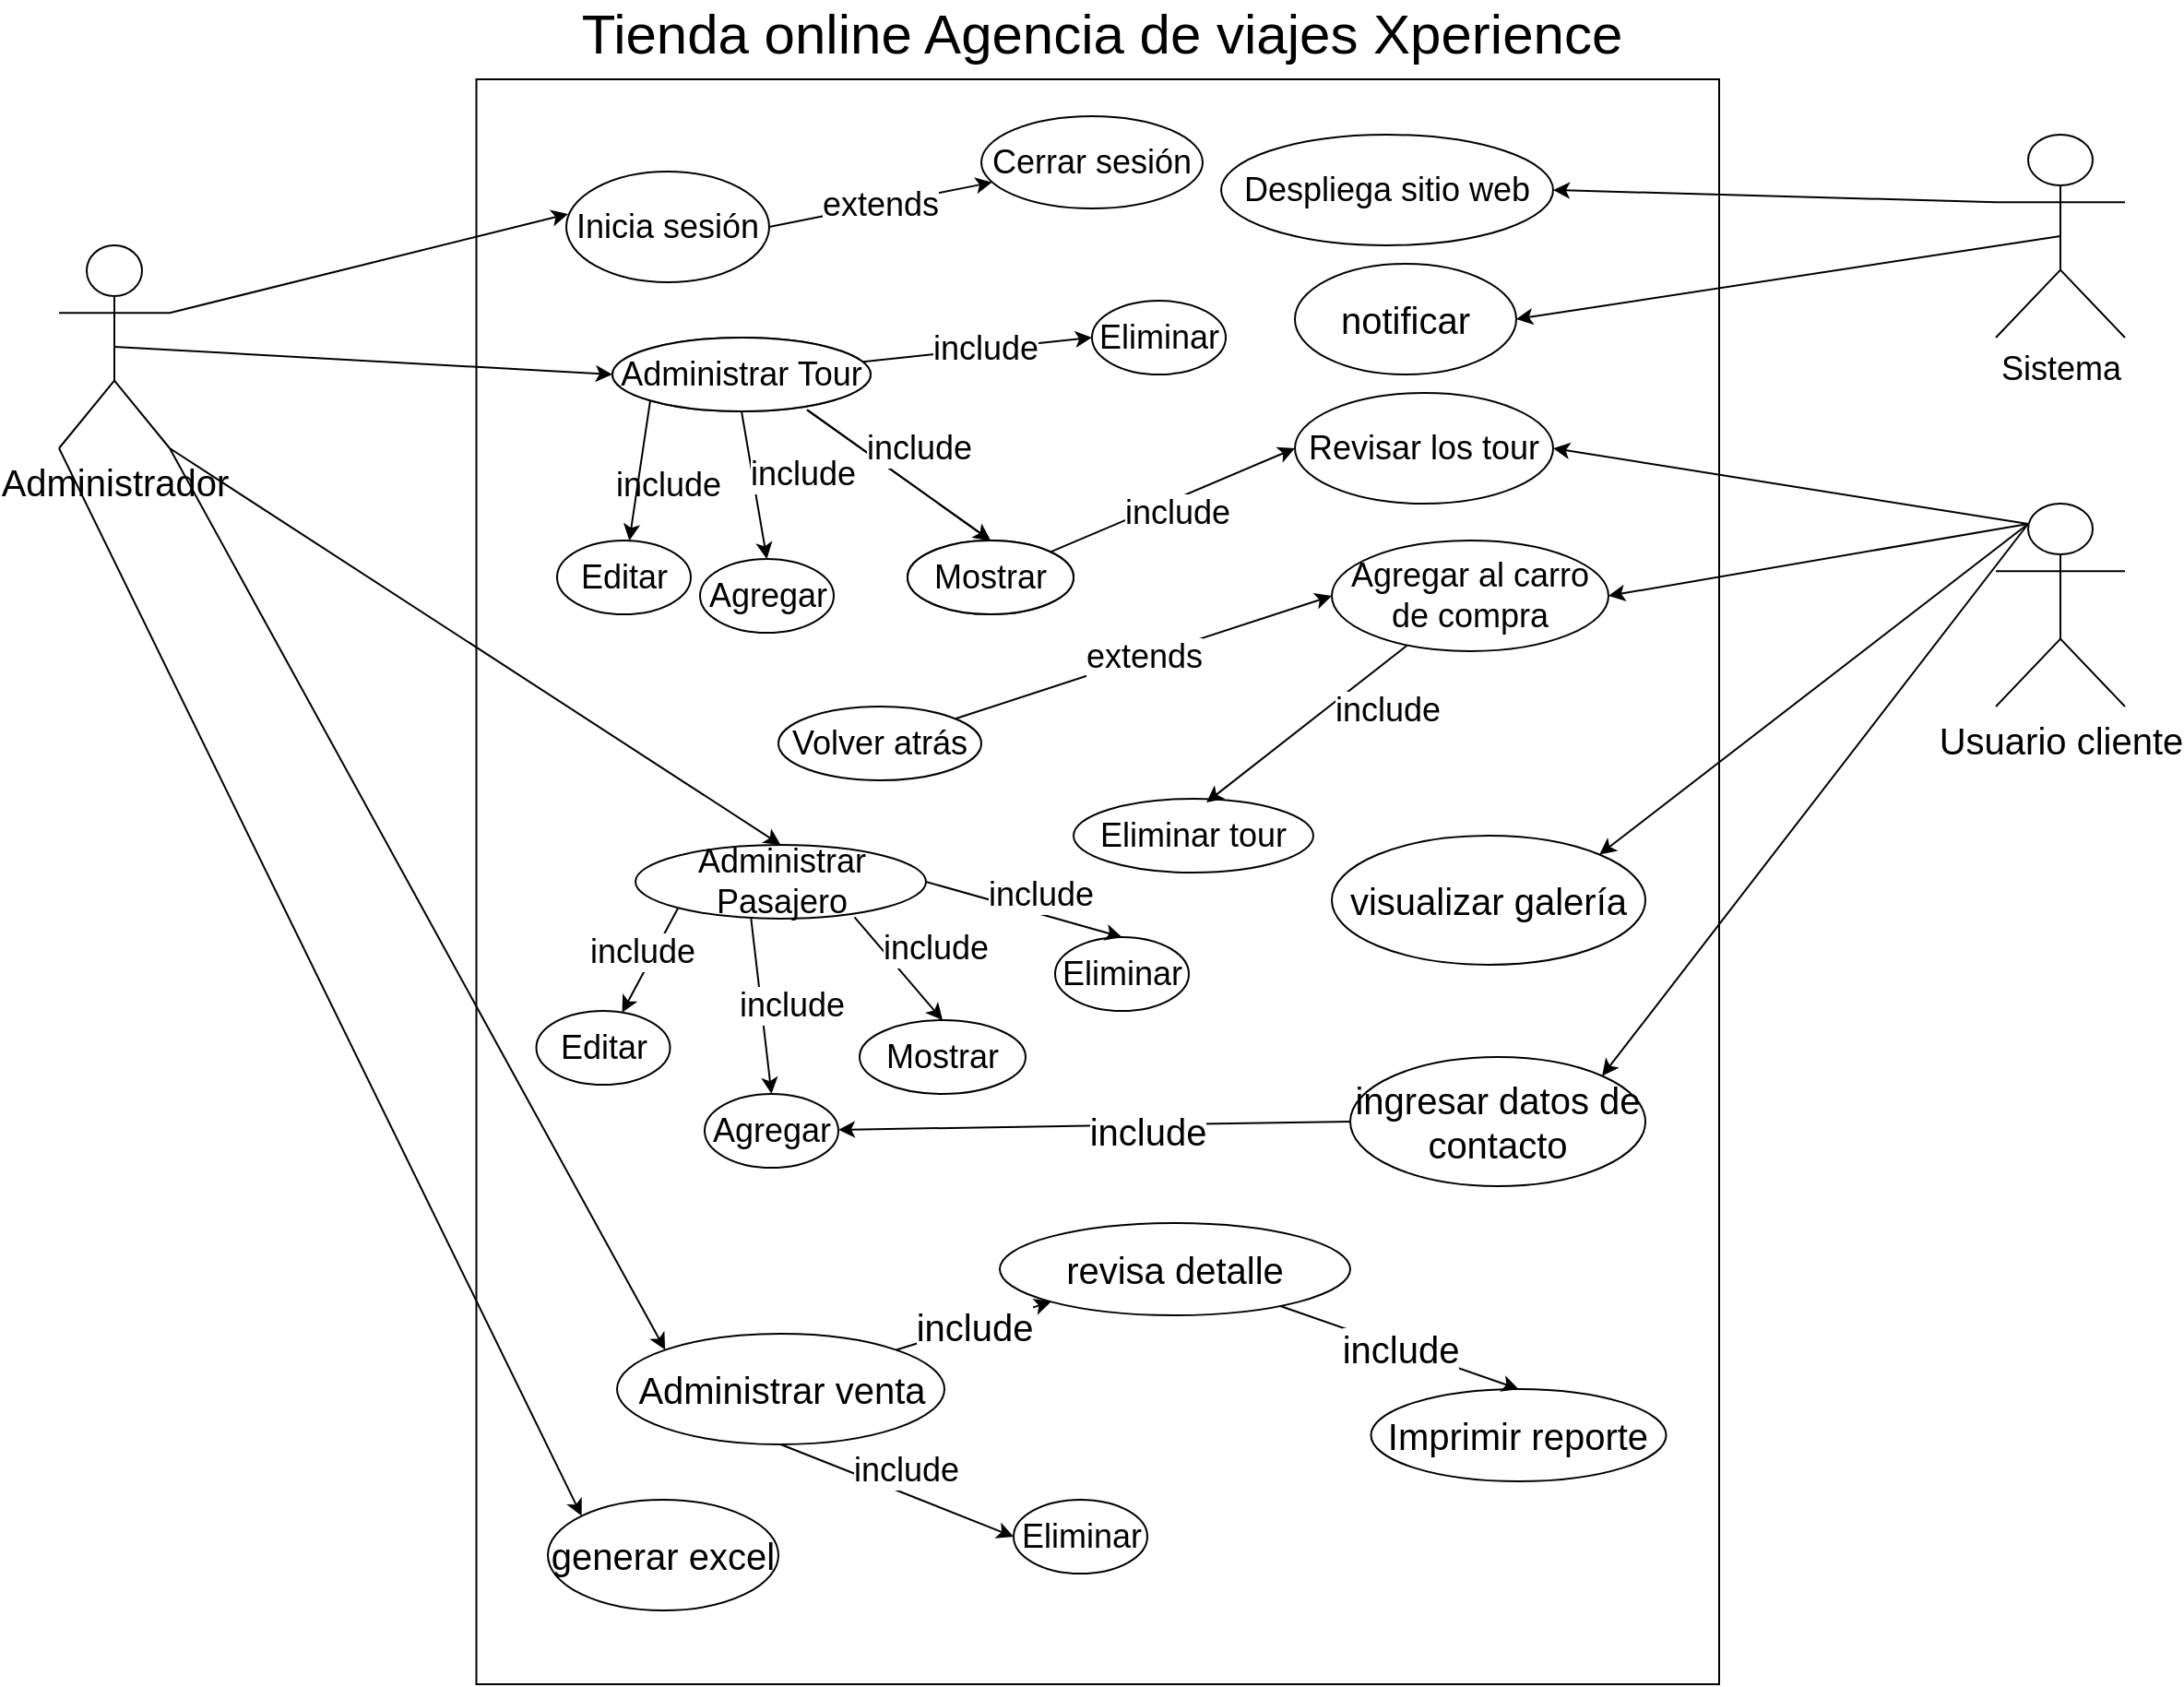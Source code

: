 <mxfile version="20.2.3" type="device"><diagram id="VjiLV95OuKvNbxd0crnu" name="Página-1"><mxGraphModel dx="2067" dy="790" grid="1" gridSize="10" guides="1" tooltips="1" connect="1" arrows="1" fold="1" page="1" pageScale="1" pageWidth="827" pageHeight="1169" math="0" shadow="0"><root><mxCell id="0"/><mxCell id="1" parent="0"/><mxCell id="vc-aOOblbaGyHE3hFjg8-1" value="Administrador" style="shape=umlActor;verticalLabelPosition=bottom;verticalAlign=top;html=1;outlineConnect=0;fontSize=20;" parent="1" vertex="1"><mxGeometry x="-20" y="210" width="60" height="110" as="geometry"/></mxCell><mxCell id="vc-aOOblbaGyHE3hFjg8-2" value="" style="rounded=0;whiteSpace=wrap;html=1;" parent="1" vertex="1"><mxGeometry x="206.25" y="120" width="673.75" height="870" as="geometry"/></mxCell><mxCell id="vc-aOOblbaGyHE3hFjg8-3" value="&lt;font style=&quot;font-size: 30px;&quot;&gt;Tienda online Agencia de viajes Xperience&lt;/font&gt;" style="text;html=1;strokeColor=none;fillColor=none;align=center;verticalAlign=middle;whiteSpace=wrap;rounded=0;fontSize=30;" parent="1" vertex="1"><mxGeometry x="238.75" y="90" width="612.5" height="10" as="geometry"/></mxCell><mxCell id="vc-aOOblbaGyHE3hFjg8-4" value="&lt;font style=&quot;font-size: 18px;&quot;&gt;Inicia sesión&lt;/font&gt;" style="ellipse;whiteSpace=wrap;html=1;fontSize=18;" parent="1" vertex="1"><mxGeometry x="255" y="170" width="110" height="60" as="geometry"/></mxCell><mxCell id="vc-aOOblbaGyHE3hFjg8-5" value="Administrar Tour" style="ellipse;whiteSpace=wrap;html=1;fontSize=18;" parent="1" vertex="1"><mxGeometry x="280" y="260" width="140" height="40" as="geometry"/></mxCell><mxCell id="vc-aOOblbaGyHE3hFjg8-6" value="Mostrar" style="ellipse;whiteSpace=wrap;html=1;fontSize=18;" parent="1" vertex="1"><mxGeometry x="440" y="370" width="90" height="40" as="geometry"/></mxCell><mxCell id="vc-aOOblbaGyHE3hFjg8-7" value="&lt;font style=&quot;font-size: 18px;&quot;&gt;Revisar los tour&lt;/font&gt;" style="ellipse;whiteSpace=wrap;html=1;fontSize=18;" parent="1" vertex="1"><mxGeometry x="650" y="290" width="140" height="60" as="geometry"/></mxCell><mxCell id="vc-aOOblbaGyHE3hFjg8-8" value="Usuario cliente" style="shape=umlActor;verticalLabelPosition=bottom;verticalAlign=top;html=1;outlineConnect=0;fontSize=20;" parent="1" vertex="1"><mxGeometry x="1030" y="350" width="70" height="110" as="geometry"/></mxCell><mxCell id="vc-aOOblbaGyHE3hFjg8-12" value="" style="endArrow=classic;html=1;rounded=0;fontSize=18;exitX=0.754;exitY=0.98;exitDx=0;exitDy=0;exitPerimeter=0;entryX=0.5;entryY=0;entryDx=0;entryDy=0;" parent="1" source="vc-aOOblbaGyHE3hFjg8-5" target="vc-aOOblbaGyHE3hFjg8-6" edge="1"><mxGeometry width="50" height="50" relative="1" as="geometry"><mxPoint x="530" y="330" as="sourcePoint"/><mxPoint x="580" y="280" as="targetPoint"/></mxGeometry></mxCell><mxCell id="vc-aOOblbaGyHE3hFjg8-18" value="include" style="edgeLabel;html=1;align=center;verticalAlign=middle;resizable=0;points=[];fontSize=18;" parent="vc-aOOblbaGyHE3hFjg8-12" vertex="1" connectable="0"><mxGeometry x="-0.334" y="3" relative="1" as="geometry"><mxPoint x="25" as="offset"/></mxGeometry></mxCell><mxCell id="vc-aOOblbaGyHE3hFjg8-13" value="Agregar" style="ellipse;whiteSpace=wrap;html=1;fontSize=18;" parent="1" vertex="1"><mxGeometry x="327.5" y="380" width="72.5" height="40" as="geometry"/></mxCell><mxCell id="vc-aOOblbaGyHE3hFjg8-14" value="Editar" style="ellipse;whiteSpace=wrap;html=1;fontSize=18;" parent="1" vertex="1"><mxGeometry x="250" y="370" width="72.5" height="40" as="geometry"/></mxCell><mxCell id="vc-aOOblbaGyHE3hFjg8-15" value="" style="endArrow=classic;html=1;rounded=0;fontSize=18;exitX=0.5;exitY=1;exitDx=0;exitDy=0;entryX=0.5;entryY=0;entryDx=0;entryDy=0;" parent="1" source="vc-aOOblbaGyHE3hFjg8-5" target="vc-aOOblbaGyHE3hFjg8-13" edge="1"><mxGeometry width="50" height="50" relative="1" as="geometry"><mxPoint x="530" y="330" as="sourcePoint"/><mxPoint x="580" y="280" as="targetPoint"/></mxGeometry></mxCell><mxCell id="vc-aOOblbaGyHE3hFjg8-19" value="include" style="edgeLabel;html=1;align=center;verticalAlign=middle;resizable=0;points=[];fontSize=18;" parent="vc-aOOblbaGyHE3hFjg8-15" vertex="1" connectable="0"><mxGeometry x="-0.283" relative="1" as="geometry"><mxPoint x="28" y="5" as="offset"/></mxGeometry></mxCell><mxCell id="vc-aOOblbaGyHE3hFjg8-17" value="" style="endArrow=classic;html=1;rounded=0;fontSize=18;exitX=0;exitY=1;exitDx=0;exitDy=0;" parent="1" source="vc-aOOblbaGyHE3hFjg8-5" target="vc-aOOblbaGyHE3hFjg8-14" edge="1"><mxGeometry width="50" height="50" relative="1" as="geometry"><mxPoint x="530" y="330" as="sourcePoint"/><mxPoint x="580" y="280" as="targetPoint"/></mxGeometry></mxCell><mxCell id="vc-aOOblbaGyHE3hFjg8-20" value="include" style="text;html=1;align=center;verticalAlign=middle;resizable=0;points=[];autosize=1;strokeColor=none;fillColor=none;fontSize=18;" parent="1" vertex="1"><mxGeometry x="270" y="320" width="80" height="40" as="geometry"/></mxCell><mxCell id="vc-aOOblbaGyHE3hFjg8-21" value="" style="endArrow=classic;html=1;rounded=0;fontSize=18;exitX=1;exitY=0.333;exitDx=0;exitDy=0;exitPerimeter=0;entryX=0.009;entryY=0.383;entryDx=0;entryDy=0;entryPerimeter=0;" parent="1" source="vc-aOOblbaGyHE3hFjg8-1" target="vc-aOOblbaGyHE3hFjg8-4" edge="1"><mxGeometry width="50" height="50" relative="1" as="geometry"><mxPoint x="530" y="330" as="sourcePoint"/><mxPoint x="580" y="280" as="targetPoint"/></mxGeometry></mxCell><mxCell id="vc-aOOblbaGyHE3hFjg8-22" value="" style="endArrow=classic;html=1;rounded=0;fontSize=18;exitX=0.5;exitY=0.5;exitDx=0;exitDy=0;exitPerimeter=0;entryX=0;entryY=0.5;entryDx=0;entryDy=0;" parent="1" source="vc-aOOblbaGyHE3hFjg8-1" target="vc-aOOblbaGyHE3hFjg8-58" edge="1"><mxGeometry width="50" height="50" relative="1" as="geometry"><mxPoint x="530" y="330" as="sourcePoint"/><mxPoint x="580" y="280" as="targetPoint"/></mxGeometry></mxCell><mxCell id="vc-aOOblbaGyHE3hFjg8-23" value="" style="endArrow=classic;html=1;rounded=0;fontSize=18;entryX=0;entryY=0.5;entryDx=0;entryDy=0;" parent="1" source="vc-aOOblbaGyHE3hFjg8-6" target="vc-aOOblbaGyHE3hFjg8-7" edge="1"><mxGeometry width="50" height="50" relative="1" as="geometry"><mxPoint x="388.02" y="319" as="sourcePoint"/><mxPoint x="495" y="380" as="targetPoint"/></mxGeometry></mxCell><mxCell id="vc-aOOblbaGyHE3hFjg8-24" value="include" style="edgeLabel;html=1;align=center;verticalAlign=middle;resizable=0;points=[];fontSize=18;" parent="vc-aOOblbaGyHE3hFjg8-23" vertex="1" connectable="0"><mxGeometry x="-0.334" y="3" relative="1" as="geometry"><mxPoint x="25" as="offset"/></mxGeometry></mxCell><mxCell id="vc-aOOblbaGyHE3hFjg8-25" value="Despliega sitio web" style="ellipse;whiteSpace=wrap;html=1;fontSize=18;" parent="1" vertex="1"><mxGeometry x="610" y="150" width="180" height="60" as="geometry"/></mxCell><mxCell id="vc-aOOblbaGyHE3hFjg8-26" value="Sistema" style="shape=umlActor;verticalLabelPosition=bottom;verticalAlign=top;html=1;outlineConnect=0;fontSize=18;" parent="1" vertex="1"><mxGeometry x="1030" y="150" width="70" height="110" as="geometry"/></mxCell><mxCell id="vc-aOOblbaGyHE3hFjg8-30" value="Agregar al carro de compra" style="ellipse;whiteSpace=wrap;html=1;fontSize=18;" parent="1" vertex="1"><mxGeometry x="670" y="370" width="150" height="60" as="geometry"/></mxCell><mxCell id="vc-aOOblbaGyHE3hFjg8-32" value="Eliminar tour" style="ellipse;whiteSpace=wrap;html=1;fontSize=18;" parent="1" vertex="1"><mxGeometry x="530" y="510" width="130" height="40" as="geometry"/></mxCell><mxCell id="vc-aOOblbaGyHE3hFjg8-34" value="Eliminar" style="ellipse;whiteSpace=wrap;html=1;fontSize=18;" parent="1" vertex="1"><mxGeometry x="540" y="240" width="72.5" height="40" as="geometry"/></mxCell><mxCell id="vc-aOOblbaGyHE3hFjg8-35" value="" style="endArrow=classic;html=1;rounded=0;fontSize=18;entryX=0;entryY=0.5;entryDx=0;entryDy=0;" parent="1" source="vc-aOOblbaGyHE3hFjg8-5" target="vc-aOOblbaGyHE3hFjg8-34" edge="1"><mxGeometry width="50" height="50" relative="1" as="geometry"><mxPoint x="395.56" y="309.2" as="sourcePoint"/><mxPoint x="495" y="380" as="targetPoint"/></mxGeometry></mxCell><mxCell id="vc-aOOblbaGyHE3hFjg8-36" value="include" style="edgeLabel;html=1;align=center;verticalAlign=middle;resizable=0;points=[];fontSize=18;" parent="vc-aOOblbaGyHE3hFjg8-35" vertex="1" connectable="0"><mxGeometry x="-0.334" y="3" relative="1" as="geometry"><mxPoint x="25" as="offset"/></mxGeometry></mxCell><mxCell id="vc-aOOblbaGyHE3hFjg8-37" value="Volver atrás" style="ellipse;whiteSpace=wrap;html=1;fontSize=18;" parent="1" vertex="1"><mxGeometry x="370" y="460" width="110" height="40" as="geometry"/></mxCell><mxCell id="vc-aOOblbaGyHE3hFjg8-38" value="" style="endArrow=classic;html=1;rounded=0;fontSize=18;entryX=0.554;entryY=0.05;entryDx=0;entryDy=0;entryPerimeter=0;" parent="1" source="vc-aOOblbaGyHE3hFjg8-30" target="vc-aOOblbaGyHE3hFjg8-32" edge="1"><mxGeometry width="50" height="50" relative="1" as="geometry"><mxPoint x="360" y="310" as="sourcePoint"/><mxPoint x="373.75" y="390" as="targetPoint"/></mxGeometry></mxCell><mxCell id="vc-aOOblbaGyHE3hFjg8-39" value="include" style="edgeLabel;html=1;align=center;verticalAlign=middle;resizable=0;points=[];fontSize=18;" parent="vc-aOOblbaGyHE3hFjg8-38" vertex="1" connectable="0"><mxGeometry x="-0.283" relative="1" as="geometry"><mxPoint x="28" y="5" as="offset"/></mxGeometry></mxCell><mxCell id="vc-aOOblbaGyHE3hFjg8-43" value="extends" style="endArrow=classic;html=1;rounded=0;fontSize=18;entryX=0;entryY=0.5;entryDx=0;entryDy=0;" parent="1" source="vc-aOOblbaGyHE3hFjg8-37" target="vc-aOOblbaGyHE3hFjg8-30" edge="1"><mxGeometry width="50" height="50" relative="1" as="geometry"><mxPoint x="530" y="560" as="sourcePoint"/><mxPoint x="580" y="510" as="targetPoint"/></mxGeometry></mxCell><mxCell id="vc-aOOblbaGyHE3hFjg8-44" value="Cerrar sesión" style="ellipse;whiteSpace=wrap;html=1;fontSize=18;" parent="1" vertex="1"><mxGeometry x="480" y="140" width="120" height="50" as="geometry"/></mxCell><mxCell id="vc-aOOblbaGyHE3hFjg8-45" value="extends" style="endArrow=classic;html=1;rounded=0;fontSize=18;exitX=1;exitY=0.5;exitDx=0;exitDy=0;" parent="1" source="vc-aOOblbaGyHE3hFjg8-4" target="vc-aOOblbaGyHE3hFjg8-44" edge="1"><mxGeometry width="50" height="50" relative="1" as="geometry"><mxPoint x="530" y="360" as="sourcePoint"/><mxPoint x="580" y="310" as="targetPoint"/></mxGeometry></mxCell><mxCell id="vc-aOOblbaGyHE3hFjg8-58" value="Administrar Tour" style="ellipse;whiteSpace=wrap;html=1;fontSize=18;" parent="1" vertex="1"><mxGeometry x="280" y="260" width="140" height="40" as="geometry"/></mxCell><mxCell id="vc-aOOblbaGyHE3hFjg8-60" value="Mostrar" style="ellipse;whiteSpace=wrap;html=1;fontSize=18;" parent="1" vertex="1"><mxGeometry x="440" y="370" width="90" height="40" as="geometry"/></mxCell><mxCell id="vc-aOOblbaGyHE3hFjg8-61" value="" style="endArrow=classic;html=1;rounded=0;fontSize=18;exitX=0.754;exitY=0.98;exitDx=0;exitDy=0;exitPerimeter=0;entryX=0.5;entryY=0;entryDx=0;entryDy=0;" parent="1" source="vc-aOOblbaGyHE3hFjg8-58" target="vc-aOOblbaGyHE3hFjg8-60" edge="1"><mxGeometry width="50" height="50" relative="1" as="geometry"><mxPoint x="530" y="330" as="sourcePoint"/><mxPoint x="580" y="280" as="targetPoint"/></mxGeometry></mxCell><mxCell id="vc-aOOblbaGyHE3hFjg8-62" value="include" style="edgeLabel;html=1;align=center;verticalAlign=middle;resizable=0;points=[];fontSize=18;" parent="vc-aOOblbaGyHE3hFjg8-61" vertex="1" connectable="0"><mxGeometry x="-0.334" y="3" relative="1" as="geometry"><mxPoint x="25" as="offset"/></mxGeometry></mxCell><mxCell id="vc-aOOblbaGyHE3hFjg8-63" value="Agregar" style="ellipse;whiteSpace=wrap;html=1;fontSize=18;" parent="1" vertex="1"><mxGeometry x="330" y="670" width="72.5" height="40" as="geometry"/></mxCell><mxCell id="vc-aOOblbaGyHE3hFjg8-64" value="Editar" style="ellipse;whiteSpace=wrap;html=1;fontSize=18;" parent="1" vertex="1"><mxGeometry x="238.75" y="625" width="72.5" height="40" as="geometry"/></mxCell><mxCell id="vc-aOOblbaGyHE3hFjg8-65" value="Administrar Pasajero" style="ellipse;whiteSpace=wrap;html=1;fontSize=18;" parent="1" vertex="1"><mxGeometry x="292.5" y="535" width="157.5" height="40" as="geometry"/></mxCell><mxCell id="vc-aOOblbaGyHE3hFjg8-66" value="Eliminar" style="ellipse;whiteSpace=wrap;html=1;fontSize=18;" parent="1" vertex="1"><mxGeometry x="520" y="585" width="72.5" height="40" as="geometry"/></mxCell><mxCell id="vc-aOOblbaGyHE3hFjg8-67" value="Mostrar" style="ellipse;whiteSpace=wrap;html=1;fontSize=18;" parent="1" vertex="1"><mxGeometry x="414" y="630" width="90" height="40" as="geometry"/></mxCell><mxCell id="vc-aOOblbaGyHE3hFjg8-68" value="" style="endArrow=classic;html=1;rounded=0;fontSize=18;exitX=0.754;exitY=0.98;exitDx=0;exitDy=0;exitPerimeter=0;entryX=0.5;entryY=0;entryDx=0;entryDy=0;" parent="1" source="vc-aOOblbaGyHE3hFjg8-65" target="vc-aOOblbaGyHE3hFjg8-67" edge="1"><mxGeometry width="50" height="50" relative="1" as="geometry"><mxPoint x="530" y="690" as="sourcePoint"/><mxPoint x="580" y="640" as="targetPoint"/></mxGeometry></mxCell><mxCell id="vc-aOOblbaGyHE3hFjg8-69" value="include" style="edgeLabel;html=1;align=center;verticalAlign=middle;resizable=0;points=[];fontSize=18;" parent="vc-aOOblbaGyHE3hFjg8-68" vertex="1" connectable="0"><mxGeometry x="-0.334" y="3" relative="1" as="geometry"><mxPoint x="25" as="offset"/></mxGeometry></mxCell><mxCell id="vc-aOOblbaGyHE3hFjg8-70" value="" style="endArrow=classic;html=1;rounded=0;fontSize=18;exitX=0.398;exitY=1;exitDx=0;exitDy=0;exitPerimeter=0;entryX=0.5;entryY=0;entryDx=0;entryDy=0;" parent="1" source="vc-aOOblbaGyHE3hFjg8-65" target="vc-aOOblbaGyHE3hFjg8-63" edge="1"><mxGeometry width="50" height="50" relative="1" as="geometry"><mxPoint x="395.56" y="669.2" as="sourcePoint"/><mxPoint x="495" y="740" as="targetPoint"/></mxGeometry></mxCell><mxCell id="vc-aOOblbaGyHE3hFjg8-71" value="include" style="edgeLabel;html=1;align=center;verticalAlign=middle;resizable=0;points=[];fontSize=18;" parent="vc-aOOblbaGyHE3hFjg8-70" vertex="1" connectable="0"><mxGeometry x="-0.334" y="3" relative="1" as="geometry"><mxPoint x="15" y="15" as="offset"/></mxGeometry></mxCell><mxCell id="vc-aOOblbaGyHE3hFjg8-72" value="" style="endArrow=classic;html=1;rounded=0;fontSize=18;exitX=0;exitY=1;exitDx=0;exitDy=0;" parent="1" source="vc-aOOblbaGyHE3hFjg8-65" target="vc-aOOblbaGyHE3hFjg8-64" edge="1"><mxGeometry width="50" height="50" relative="1" as="geometry"><mxPoint x="405.56" y="679.2" as="sourcePoint"/><mxPoint x="505" y="750" as="targetPoint"/></mxGeometry></mxCell><mxCell id="vc-aOOblbaGyHE3hFjg8-73" value="include" style="edgeLabel;html=1;align=center;verticalAlign=middle;resizable=0;points=[];fontSize=18;" parent="vc-aOOblbaGyHE3hFjg8-72" vertex="1" connectable="0"><mxGeometry x="-0.334" y="3" relative="1" as="geometry"><mxPoint x="-12" y="3" as="offset"/></mxGeometry></mxCell><mxCell id="vc-aOOblbaGyHE3hFjg8-74" value="" style="endArrow=classic;html=1;rounded=0;fontSize=18;exitX=1;exitY=0.5;exitDx=0;exitDy=0;entryX=0.5;entryY=0;entryDx=0;entryDy=0;" parent="1" source="vc-aOOblbaGyHE3hFjg8-65" target="vc-aOOblbaGyHE3hFjg8-66" edge="1"><mxGeometry width="50" height="50" relative="1" as="geometry"><mxPoint x="415.56" y="689.2" as="sourcePoint"/><mxPoint x="515" y="760" as="targetPoint"/></mxGeometry></mxCell><mxCell id="vc-aOOblbaGyHE3hFjg8-75" value="include" style="edgeLabel;html=1;align=center;verticalAlign=middle;resizable=0;points=[];fontSize=18;" parent="vc-aOOblbaGyHE3hFjg8-74" vertex="1" connectable="0"><mxGeometry x="-0.334" y="3" relative="1" as="geometry"><mxPoint x="25" as="offset"/></mxGeometry></mxCell><mxCell id="vc-aOOblbaGyHE3hFjg8-76" value="" style="endArrow=classic;html=1;rounded=0;fontSize=30;exitX=1;exitY=1;exitDx=0;exitDy=0;exitPerimeter=0;entryX=0.5;entryY=0;entryDx=0;entryDy=0;" parent="1" source="vc-aOOblbaGyHE3hFjg8-1" target="vc-aOOblbaGyHE3hFjg8-65" edge="1"><mxGeometry width="50" height="50" relative="1" as="geometry"><mxPoint x="190" y="290" as="sourcePoint"/><mxPoint x="240" y="240" as="targetPoint"/></mxGeometry></mxCell><mxCell id="vc-aOOblbaGyHE3hFjg8-80" value="Administrar venta" style="ellipse;whiteSpace=wrap;html=1;fontSize=20;" parent="1" vertex="1"><mxGeometry x="282.5" y="800" width="177.5" height="60" as="geometry"/></mxCell><mxCell id="vc-aOOblbaGyHE3hFjg8-81" value="Eliminar" style="ellipse;whiteSpace=wrap;html=1;fontSize=18;" parent="1" vertex="1"><mxGeometry x="497.5" y="890" width="72.5" height="40" as="geometry"/></mxCell><mxCell id="vc-aOOblbaGyHE3hFjg8-82" value="" style="endArrow=classic;html=1;rounded=0;fontSize=18;exitX=0.5;exitY=1;exitDx=0;exitDy=0;entryX=0;entryY=0.5;entryDx=0;entryDy=0;" parent="1" source="vc-aOOblbaGyHE3hFjg8-80" target="vc-aOOblbaGyHE3hFjg8-81" edge="1"><mxGeometry width="50" height="50" relative="1" as="geometry"><mxPoint x="480.002" y="800" as="sourcePoint"/><mxPoint x="554.94" y="1025" as="targetPoint"/></mxGeometry></mxCell><mxCell id="vc-aOOblbaGyHE3hFjg8-83" value="include" style="edgeLabel;html=1;align=center;verticalAlign=middle;resizable=0;points=[];fontSize=18;" parent="vc-aOOblbaGyHE3hFjg8-82" vertex="1" connectable="0"><mxGeometry x="-0.334" y="3" relative="1" as="geometry"><mxPoint x="25" as="offset"/></mxGeometry></mxCell><mxCell id="vc-aOOblbaGyHE3hFjg8-84" value="" style="endArrow=classic;html=1;rounded=0;fontSize=20;entryX=0;entryY=0;entryDx=0;entryDy=0;exitX=1;exitY=1;exitDx=0;exitDy=0;exitPerimeter=0;" parent="1" source="vc-aOOblbaGyHE3hFjg8-1" target="vc-aOOblbaGyHE3hFjg8-80" edge="1"><mxGeometry width="50" height="50" relative="1" as="geometry"><mxPoint x="220" y="820" as="sourcePoint"/><mxPoint x="270" y="770" as="targetPoint"/></mxGeometry></mxCell><mxCell id="vc-aOOblbaGyHE3hFjg8-85" value="include" style="endArrow=classic;html=1;rounded=0;fontSize=20;exitX=1;exitY=0;exitDx=0;exitDy=0;entryX=0;entryY=1;entryDx=0;entryDy=0;" parent="1" source="vc-aOOblbaGyHE3hFjg8-80" target="vc-aOOblbaGyHE3hFjg8-86" edge="1"><mxGeometry width="50" height="50" relative="1" as="geometry"><mxPoint x="560" y="550" as="sourcePoint"/><mxPoint x="610" y="500" as="targetPoint"/></mxGeometry></mxCell><mxCell id="vc-aOOblbaGyHE3hFjg8-86" value="revisa detalle" style="ellipse;whiteSpace=wrap;html=1;fontSize=20;" parent="1" vertex="1"><mxGeometry x="490" y="740" width="190" height="50" as="geometry"/></mxCell><mxCell id="vc-aOOblbaGyHE3hFjg8-87" value="visualizar galería" style="ellipse;whiteSpace=wrap;html=1;fontSize=20;" parent="1" vertex="1"><mxGeometry x="670" y="530" width="170" height="70" as="geometry"/></mxCell><mxCell id="vc-aOOblbaGyHE3hFjg8-89" value="" style="endArrow=classic;html=1;rounded=0;fontSize=20;exitX=0;exitY=0.333;exitDx=0;exitDy=0;exitPerimeter=0;entryX=1;entryY=0.5;entryDx=0;entryDy=0;" parent="1" source="vc-aOOblbaGyHE3hFjg8-26" target="vc-aOOblbaGyHE3hFjg8-25" edge="1"><mxGeometry width="50" height="50" relative="1" as="geometry"><mxPoint x="560" y="530" as="sourcePoint"/><mxPoint x="940" y="260" as="targetPoint"/></mxGeometry></mxCell><mxCell id="vc-aOOblbaGyHE3hFjg8-90" value="" style="endArrow=classic;html=1;rounded=0;fontSize=20;entryX=1;entryY=0.5;entryDx=0;entryDy=0;exitX=0.25;exitY=0.1;exitDx=0;exitDy=0;exitPerimeter=0;" parent="1" source="vc-aOOblbaGyHE3hFjg8-8" target="vc-aOOblbaGyHE3hFjg8-7" edge="1"><mxGeometry width="50" height="50" relative="1" as="geometry"><mxPoint x="1000" y="290" as="sourcePoint"/><mxPoint x="610" y="480" as="targetPoint"/></mxGeometry></mxCell><mxCell id="vc-aOOblbaGyHE3hFjg8-91" value="" style="endArrow=classic;html=1;rounded=0;fontSize=20;exitX=0.25;exitY=0.1;exitDx=0;exitDy=0;exitPerimeter=0;entryX=1;entryY=0;entryDx=0;entryDy=0;" parent="1" source="vc-aOOblbaGyHE3hFjg8-8" target="vc-aOOblbaGyHE3hFjg8-87" edge="1"><mxGeometry width="50" height="50" relative="1" as="geometry"><mxPoint x="560" y="530" as="sourcePoint"/><mxPoint x="905" y="620" as="targetPoint"/></mxGeometry></mxCell><mxCell id="vc-aOOblbaGyHE3hFjg8-92" value="" style="endArrow=classic;html=1;rounded=0;fontSize=20;entryX=1;entryY=0;entryDx=0;entryDy=0;exitX=0.25;exitY=0.1;exitDx=0;exitDy=0;exitPerimeter=0;" parent="1" source="vc-aOOblbaGyHE3hFjg8-8" target="vc-aOOblbaGyHE3hFjg8-93" edge="1"><mxGeometry width="50" height="50" relative="1" as="geometry"><mxPoint x="560" y="670" as="sourcePoint"/><mxPoint x="610" y="620" as="targetPoint"/></mxGeometry></mxCell><mxCell id="vc-aOOblbaGyHE3hFjg8-93" value="ingresar datos de contacto" style="ellipse;whiteSpace=wrap;html=1;fontSize=20;" parent="1" vertex="1"><mxGeometry x="680" y="650" width="160" height="70" as="geometry"/></mxCell><mxCell id="vc-aOOblbaGyHE3hFjg8-95" value="" style="endArrow=classic;html=1;rounded=0;fontSize=20;entryX=1;entryY=0.5;entryDx=0;entryDy=0;exitX=0.25;exitY=0.1;exitDx=0;exitDy=0;exitPerimeter=0;" parent="1" source="vc-aOOblbaGyHE3hFjg8-8" target="vc-aOOblbaGyHE3hFjg8-30" edge="1"><mxGeometry width="50" height="50" relative="1" as="geometry"><mxPoint x="1030" y="310" as="sourcePoint"/><mxPoint x="838.033" y="480.983" as="targetPoint"/></mxGeometry></mxCell><mxCell id="vc-aOOblbaGyHE3hFjg8-96" value="" style="endArrow=classic;html=1;rounded=0;fontSize=20;exitX=0;exitY=0.5;exitDx=0;exitDy=0;" parent="1" source="vc-aOOblbaGyHE3hFjg8-93" target="vc-aOOblbaGyHE3hFjg8-63" edge="1"><mxGeometry width="50" height="50" relative="1" as="geometry"><mxPoint x="560" y="630" as="sourcePoint"/><mxPoint x="610" y="580" as="targetPoint"/></mxGeometry></mxCell><mxCell id="vc-aOOblbaGyHE3hFjg8-97" value="include" style="edgeLabel;html=1;align=center;verticalAlign=middle;resizable=0;points=[];fontSize=20;" parent="vc-aOOblbaGyHE3hFjg8-96" vertex="1" connectable="0"><mxGeometry x="-0.206" y="3" relative="1" as="geometry"><mxPoint as="offset"/></mxGeometry></mxCell><mxCell id="vc-aOOblbaGyHE3hFjg8-102" value="Imprimir reporte" style="ellipse;whiteSpace=wrap;html=1;fontSize=20;" parent="1" vertex="1"><mxGeometry x="691.25" y="830" width="160" height="50" as="geometry"/></mxCell><mxCell id="vc-aOOblbaGyHE3hFjg8-103" value="include" style="endArrow=classic;html=1;rounded=0;fontSize=20;entryX=0.5;entryY=0;entryDx=0;entryDy=0;" parent="1" source="vc-aOOblbaGyHE3hFjg8-86" target="vc-aOOblbaGyHE3hFjg8-102" edge="1"><mxGeometry width="50" height="50" relative="1" as="geometry"><mxPoint x="443.942" y="818.765" as="sourcePoint"/><mxPoint x="527.109" y="792.487" as="targetPoint"/></mxGeometry></mxCell><mxCell id="vc-aOOblbaGyHE3hFjg8-104" value="notificar" style="ellipse;whiteSpace=wrap;html=1;fontSize=20;" parent="1" vertex="1"><mxGeometry x="650" y="220" width="120" height="60" as="geometry"/></mxCell><mxCell id="vc-aOOblbaGyHE3hFjg8-105" value="" style="endArrow=classic;html=1;rounded=0;fontSize=20;exitX=0.5;exitY=0.5;exitDx=0;exitDy=0;exitPerimeter=0;entryX=1;entryY=0.5;entryDx=0;entryDy=0;" parent="1" source="vc-aOOblbaGyHE3hFjg8-26" target="vc-aOOblbaGyHE3hFjg8-104" edge="1"><mxGeometry width="50" height="50" relative="1" as="geometry"><mxPoint x="560" y="370" as="sourcePoint"/><mxPoint x="610" y="320" as="targetPoint"/></mxGeometry></mxCell><mxCell id="uS-uyBVuGatttYrd6VNm-1" value="&lt;font style=&quot;font-size: 20px;&quot;&gt;generar excel&lt;/font&gt;" style="ellipse;whiteSpace=wrap;html=1;" vertex="1" parent="1"><mxGeometry x="245" y="890" width="125" height="60" as="geometry"/></mxCell><mxCell id="uS-uyBVuGatttYrd6VNm-2" value="" style="endArrow=classic;html=1;rounded=0;fontSize=20;exitX=0;exitY=1;exitDx=0;exitDy=0;exitPerimeter=0;entryX=0;entryY=0;entryDx=0;entryDy=0;" edge="1" parent="1" source="vc-aOOblbaGyHE3hFjg8-1" target="uS-uyBVuGatttYrd6VNm-1"><mxGeometry width="50" height="50" relative="1" as="geometry"><mxPoint x="460" y="800" as="sourcePoint"/><mxPoint x="510" y="750" as="targetPoint"/></mxGeometry></mxCell></root></mxGraphModel></diagram></mxfile>